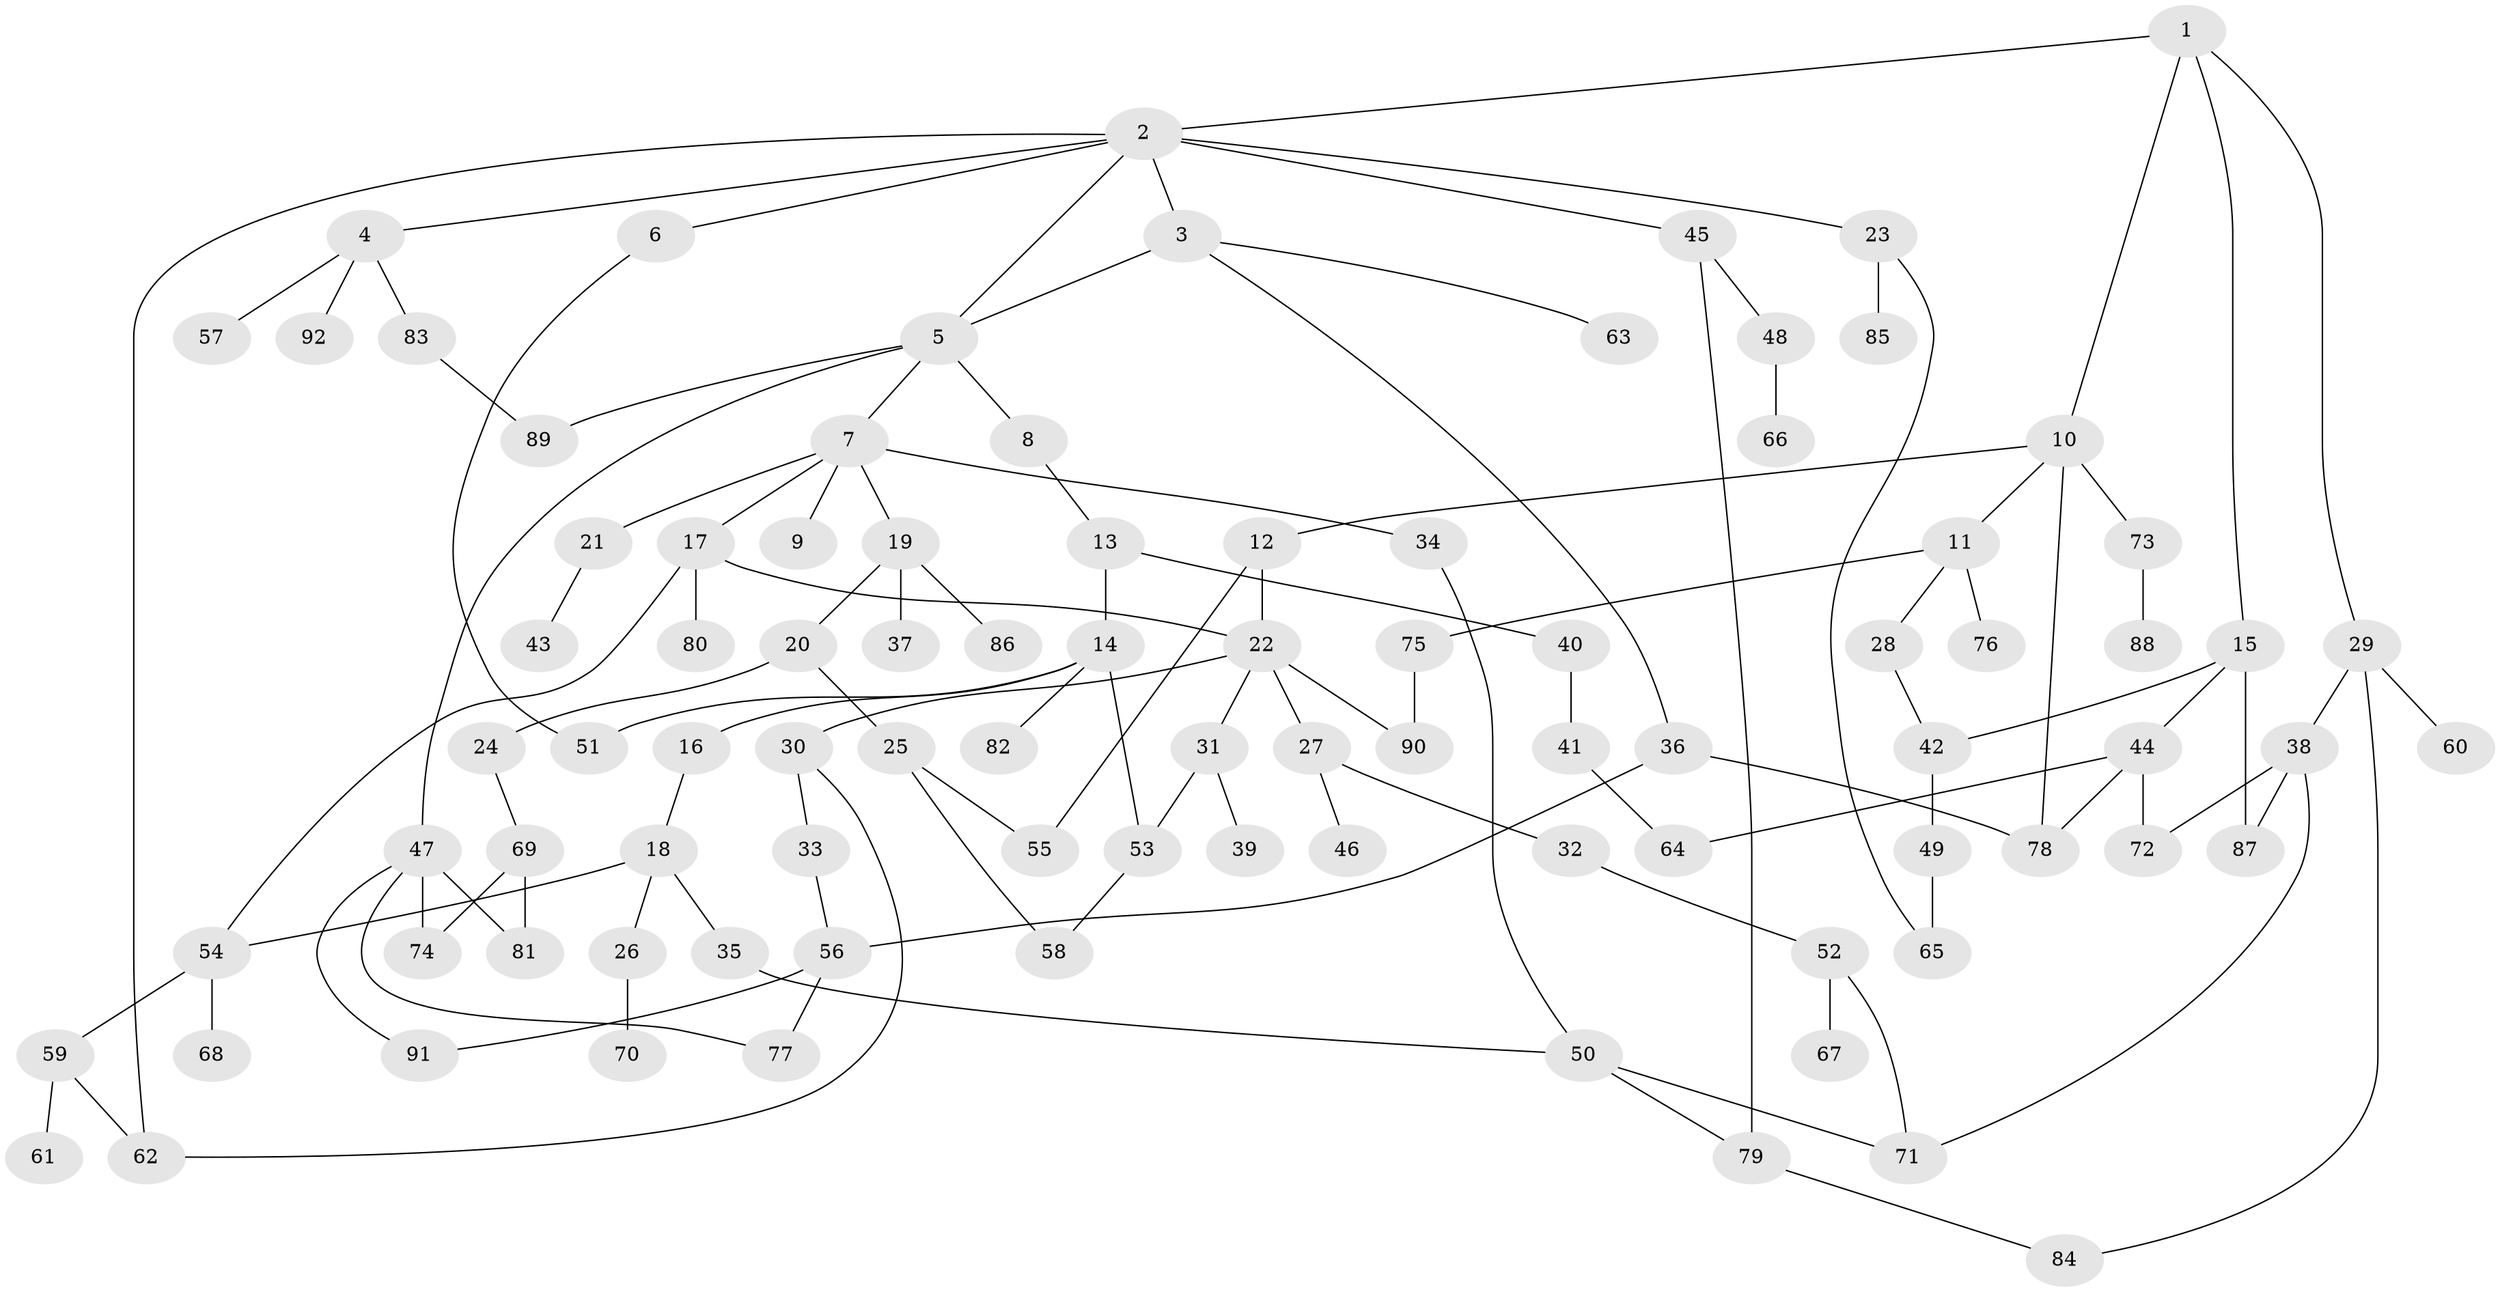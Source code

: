 // Generated by graph-tools (version 1.1) at 2025/34/03/09/25 02:34:16]
// undirected, 92 vertices, 119 edges
graph export_dot {
graph [start="1"]
  node [color=gray90,style=filled];
  1;
  2;
  3;
  4;
  5;
  6;
  7;
  8;
  9;
  10;
  11;
  12;
  13;
  14;
  15;
  16;
  17;
  18;
  19;
  20;
  21;
  22;
  23;
  24;
  25;
  26;
  27;
  28;
  29;
  30;
  31;
  32;
  33;
  34;
  35;
  36;
  37;
  38;
  39;
  40;
  41;
  42;
  43;
  44;
  45;
  46;
  47;
  48;
  49;
  50;
  51;
  52;
  53;
  54;
  55;
  56;
  57;
  58;
  59;
  60;
  61;
  62;
  63;
  64;
  65;
  66;
  67;
  68;
  69;
  70;
  71;
  72;
  73;
  74;
  75;
  76;
  77;
  78;
  79;
  80;
  81;
  82;
  83;
  84;
  85;
  86;
  87;
  88;
  89;
  90;
  91;
  92;
  1 -- 2;
  1 -- 10;
  1 -- 15;
  1 -- 29;
  2 -- 3;
  2 -- 4;
  2 -- 6;
  2 -- 23;
  2 -- 45;
  2 -- 62;
  2 -- 5;
  3 -- 5;
  3 -- 36;
  3 -- 63;
  4 -- 57;
  4 -- 83;
  4 -- 92;
  5 -- 7;
  5 -- 8;
  5 -- 47;
  5 -- 89;
  6 -- 51;
  7 -- 9;
  7 -- 17;
  7 -- 19;
  7 -- 21;
  7 -- 34;
  8 -- 13;
  10 -- 11;
  10 -- 12;
  10 -- 73;
  10 -- 78;
  11 -- 28;
  11 -- 75;
  11 -- 76;
  12 -- 22;
  12 -- 55;
  13 -- 14;
  13 -- 40;
  14 -- 16;
  14 -- 53;
  14 -- 82;
  14 -- 51;
  15 -- 44;
  15 -- 87;
  15 -- 42;
  16 -- 18;
  17 -- 80;
  17 -- 22;
  17 -- 54;
  18 -- 26;
  18 -- 35;
  18 -- 54;
  19 -- 20;
  19 -- 37;
  19 -- 86;
  20 -- 24;
  20 -- 25;
  21 -- 43;
  22 -- 27;
  22 -- 30;
  22 -- 31;
  22 -- 90;
  23 -- 65;
  23 -- 85;
  24 -- 69;
  25 -- 55;
  25 -- 58;
  26 -- 70;
  27 -- 32;
  27 -- 46;
  28 -- 42;
  29 -- 38;
  29 -- 60;
  29 -- 84;
  30 -- 33;
  30 -- 62;
  31 -- 39;
  31 -- 53;
  32 -- 52;
  33 -- 56;
  34 -- 50;
  35 -- 50;
  36 -- 56;
  36 -- 78;
  38 -- 72;
  38 -- 71;
  38 -- 87;
  40 -- 41;
  41 -- 64;
  42 -- 49;
  44 -- 64;
  44 -- 72;
  44 -- 78;
  45 -- 48;
  45 -- 79;
  47 -- 74;
  47 -- 77;
  47 -- 91;
  47 -- 81;
  48 -- 66;
  49 -- 65;
  50 -- 79;
  50 -- 71;
  52 -- 67;
  52 -- 71;
  53 -- 58;
  54 -- 59;
  54 -- 68;
  56 -- 77;
  56 -- 91;
  59 -- 61;
  59 -- 62;
  69 -- 81;
  69 -- 74;
  73 -- 88;
  75 -- 90;
  79 -- 84;
  83 -- 89;
}
